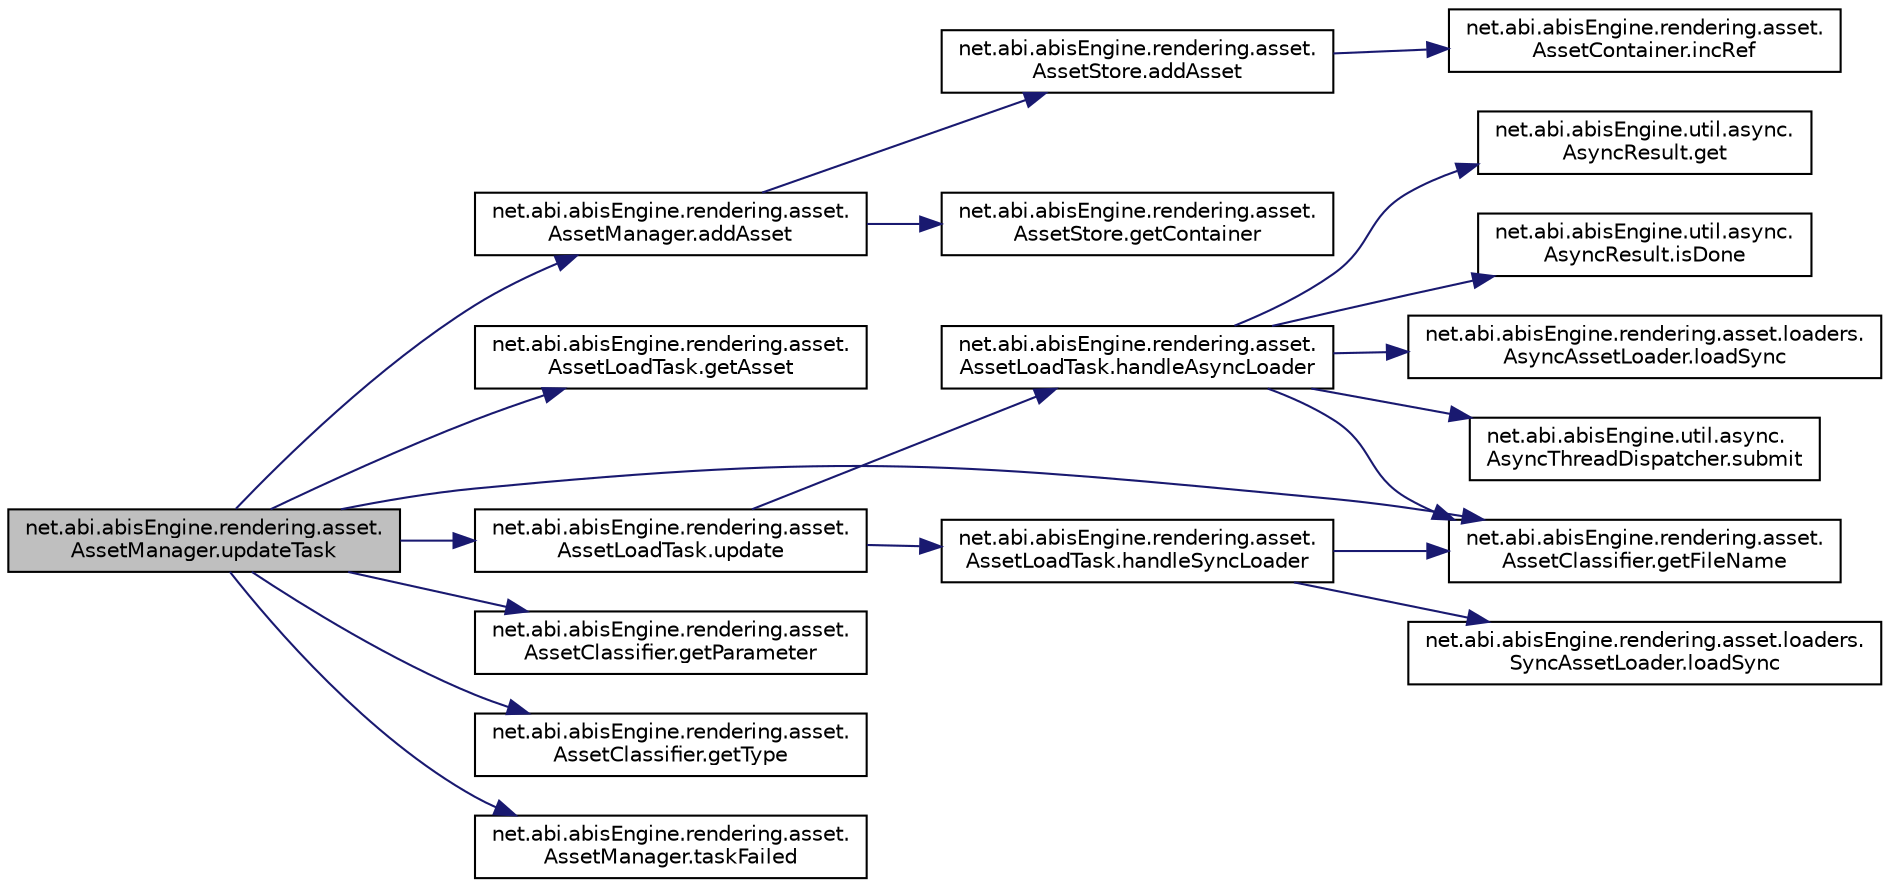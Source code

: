 digraph "net.abi.abisEngine.rendering.asset.AssetManager.updateTask"
{
 // LATEX_PDF_SIZE
  edge [fontname="Helvetica",fontsize="10",labelfontname="Helvetica",labelfontsize="10"];
  node [fontname="Helvetica",fontsize="10",shape=record];
  rankdir="LR";
  Node1 [label="net.abi.abisEngine.rendering.asset.\lAssetManager.updateTask",height=0.2,width=0.4,color="black", fillcolor="grey75", style="filled", fontcolor="black",tooltip=" "];
  Node1 -> Node2 [color="midnightblue",fontsize="10",style="solid",fontname="Helvetica"];
  Node2 [label="net.abi.abisEngine.rendering.asset.\lAssetManager.addAsset",height=0.2,width=0.4,color="black", fillcolor="white", style="filled",URL="$d1/d92/classnet_1_1abi_1_1abis_engine_1_1rendering_1_1asset_1_1_asset_manager.html#acbb2eb3cdc0a516b16f14652f8f9ffc2",tooltip=" "];
  Node2 -> Node3 [color="midnightblue",fontsize="10",style="solid",fontname="Helvetica"];
  Node3 [label="net.abi.abisEngine.rendering.asset.\lAssetStore.addAsset",height=0.2,width=0.4,color="black", fillcolor="white", style="filled",URL="$d0/dfb/classnet_1_1abi_1_1abis_engine_1_1rendering_1_1asset_1_1_asset_store.html#a40ae5c295572af5c5901088244640f06",tooltip=" "];
  Node3 -> Node4 [color="midnightblue",fontsize="10",style="solid",fontname="Helvetica"];
  Node4 [label="net.abi.abisEngine.rendering.asset.\lAssetContainer.incRef",height=0.2,width=0.4,color="black", fillcolor="white", style="filled",URL="$dc/dfb/classnet_1_1abi_1_1abis_engine_1_1rendering_1_1asset_1_1_asset_container.html#a4453cabc679dcb721856d71b7b1e2933",tooltip=" "];
  Node2 -> Node5 [color="midnightblue",fontsize="10",style="solid",fontname="Helvetica"];
  Node5 [label="net.abi.abisEngine.rendering.asset.\lAssetStore.getContainer",height=0.2,width=0.4,color="black", fillcolor="white", style="filled",URL="$d0/dfb/classnet_1_1abi_1_1abis_engine_1_1rendering_1_1asset_1_1_asset_store.html#a587758e39b7e8c8e438bb98c4f5f6d65",tooltip=" "];
  Node1 -> Node6 [color="midnightblue",fontsize="10",style="solid",fontname="Helvetica"];
  Node6 [label="net.abi.abisEngine.rendering.asset.\lAssetLoadTask.getAsset",height=0.2,width=0.4,color="black", fillcolor="white", style="filled",URL="$df/d5c/classnet_1_1abi_1_1abis_engine_1_1rendering_1_1asset_1_1_asset_load_task.html#aa6aac42ab80072a4f60436b95c6b3091",tooltip=" "];
  Node1 -> Node7 [color="midnightblue",fontsize="10",style="solid",fontname="Helvetica"];
  Node7 [label="net.abi.abisEngine.rendering.asset.\lAssetClassifier.getFileName",height=0.2,width=0.4,color="black", fillcolor="white", style="filled",URL="$d8/d3c/classnet_1_1abi_1_1abis_engine_1_1rendering_1_1asset_1_1_asset_classifier.html#a0ead7cec217293e9bba78e518abd224c",tooltip=" "];
  Node1 -> Node8 [color="midnightblue",fontsize="10",style="solid",fontname="Helvetica"];
  Node8 [label="net.abi.abisEngine.rendering.asset.\lAssetClassifier.getParameter",height=0.2,width=0.4,color="black", fillcolor="white", style="filled",URL="$d8/d3c/classnet_1_1abi_1_1abis_engine_1_1rendering_1_1asset_1_1_asset_classifier.html#a9299b24e3a3f7b8ebb3efd4747a1133a",tooltip=" "];
  Node1 -> Node9 [color="midnightblue",fontsize="10",style="solid",fontname="Helvetica"];
  Node9 [label="net.abi.abisEngine.rendering.asset.\lAssetClassifier.getType",height=0.2,width=0.4,color="black", fillcolor="white", style="filled",URL="$d8/d3c/classnet_1_1abi_1_1abis_engine_1_1rendering_1_1asset_1_1_asset_classifier.html#ad3d2a0f50ba5dcb11c930078330e528d",tooltip=" "];
  Node1 -> Node10 [color="midnightblue",fontsize="10",style="solid",fontname="Helvetica"];
  Node10 [label="net.abi.abisEngine.rendering.asset.\lAssetManager.taskFailed",height=0.2,width=0.4,color="black", fillcolor="white", style="filled",URL="$d1/d92/classnet_1_1abi_1_1abis_engine_1_1rendering_1_1asset_1_1_asset_manager.html#ab70d1cbf424d19086374a612cd2ef6a1",tooltip=" "];
  Node1 -> Node11 [color="midnightblue",fontsize="10",style="solid",fontname="Helvetica"];
  Node11 [label="net.abi.abisEngine.rendering.asset.\lAssetLoadTask.update",height=0.2,width=0.4,color="black", fillcolor="white", style="filled",URL="$df/d5c/classnet_1_1abi_1_1abis_engine_1_1rendering_1_1asset_1_1_asset_load_task.html#ae6f79df967b75ce3aa605747935cbfed",tooltip=" "];
  Node11 -> Node12 [color="midnightblue",fontsize="10",style="solid",fontname="Helvetica"];
  Node12 [label="net.abi.abisEngine.rendering.asset.\lAssetLoadTask.handleAsyncLoader",height=0.2,width=0.4,color="black", fillcolor="white", style="filled",URL="$df/d5c/classnet_1_1abi_1_1abis_engine_1_1rendering_1_1asset_1_1_asset_load_task.html#af973ee48c1c0d5068376c99c9d33729a",tooltip=" "];
  Node12 -> Node13 [color="midnightblue",fontsize="10",style="solid",fontname="Helvetica"];
  Node13 [label="net.abi.abisEngine.util.async.\lAsyncResult.get",height=0.2,width=0.4,color="black", fillcolor="white", style="filled",URL="$dd/df9/classnet_1_1abi_1_1abis_engine_1_1util_1_1async_1_1_async_result.html#a91fc470b90af04143cd377a2778263a3",tooltip=" "];
  Node12 -> Node7 [color="midnightblue",fontsize="10",style="solid",fontname="Helvetica"];
  Node12 -> Node14 [color="midnightblue",fontsize="10",style="solid",fontname="Helvetica"];
  Node14 [label="net.abi.abisEngine.util.async.\lAsyncResult.isDone",height=0.2,width=0.4,color="black", fillcolor="white", style="filled",URL="$dd/df9/classnet_1_1abi_1_1abis_engine_1_1util_1_1async_1_1_async_result.html#ab424ec6f444994624e57d6e6a10e9395",tooltip=" "];
  Node12 -> Node15 [color="midnightblue",fontsize="10",style="solid",fontname="Helvetica"];
  Node15 [label="net.abi.abisEngine.rendering.asset.loaders.\lAsyncAssetLoader.loadSync",height=0.2,width=0.4,color="black", fillcolor="white", style="filled",URL="$da/db1/classnet_1_1abi_1_1abis_engine_1_1rendering_1_1asset_1_1loaders_1_1_async_asset_loader.html#a09e687a7322d1b48915efcca92435052",tooltip=" "];
  Node12 -> Node16 [color="midnightblue",fontsize="10",style="solid",fontname="Helvetica"];
  Node16 [label="net.abi.abisEngine.util.async.\lAsyncThreadDispatcher.submit",height=0.2,width=0.4,color="black", fillcolor="white", style="filled",URL="$d8/dd7/classnet_1_1abi_1_1abis_engine_1_1util_1_1async_1_1_async_thread_dispatcher.html#ad5bd91870b2caaa67e18555e70d54f4e",tooltip=" "];
  Node11 -> Node17 [color="midnightblue",fontsize="10",style="solid",fontname="Helvetica"];
  Node17 [label="net.abi.abisEngine.rendering.asset.\lAssetLoadTask.handleSyncLoader",height=0.2,width=0.4,color="black", fillcolor="white", style="filled",URL="$df/d5c/classnet_1_1abi_1_1abis_engine_1_1rendering_1_1asset_1_1_asset_load_task.html#a5caae889ec6a3da42fc39e777df755ca",tooltip=" "];
  Node17 -> Node7 [color="midnightblue",fontsize="10",style="solid",fontname="Helvetica"];
  Node17 -> Node18 [color="midnightblue",fontsize="10",style="solid",fontname="Helvetica"];
  Node18 [label="net.abi.abisEngine.rendering.asset.loaders.\lSyncAssetLoader.loadSync",height=0.2,width=0.4,color="black", fillcolor="white", style="filled",URL="$d7/d80/classnet_1_1abi_1_1abis_engine_1_1rendering_1_1asset_1_1loaders_1_1_sync_asset_loader.html#a1701bfd2ef7d754ee2af9f56344cb64e",tooltip=" "];
}
